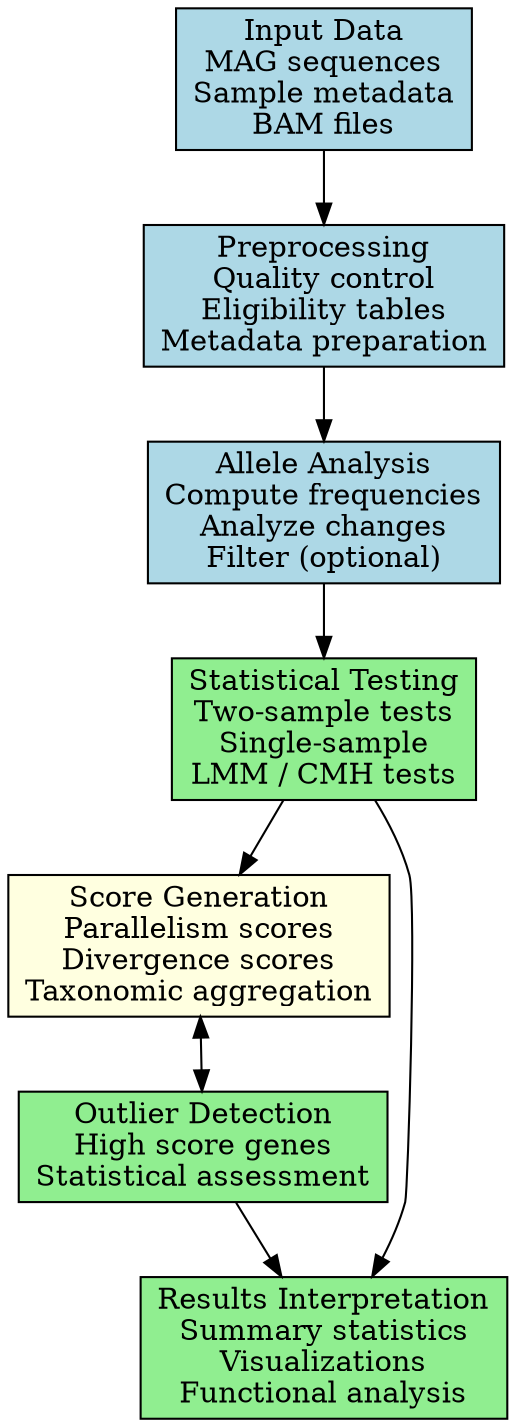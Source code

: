 digraph AlleleFlux {
  /* Nodes */
  input [label="Input Data\nMAG sequences\nSample metadata\nBAM files", shape=box, style=filled, fillcolor=lightblue];
  preproc [label="Preprocessing\nQuality control\nEligibility tables\nMetadata preparation", shape=box, style=filled, fillcolor=lightblue];
  allele [label="Allele Analysis\nCompute frequencies\nAnalyze changes\nFilter (optional)", shape=box, style=filled, fillcolor=lightblue];
  
  scores [label="Score Generation\nParallelism scores\nDivergence scores\nTaxonomic aggregation", shape=box, style=filled, fillcolor=lightyellow];
  
  stats [label="Statistical Testing\nTwo-sample tests\nSingle-sample\nLMM / CMH tests", shape=box, style=filled, fillcolor=lightgreen];
  outliers [label="Outlier Detection\nHigh score genes\nStatistical assessment", shape=box, style=filled, fillcolor=lightgreen];
  results [label="Results Interpretation\nSummary statistics\nVisualizations\nFunctional analysis", shape=box, style=filled, fillcolor=lightgreen];
  
  /* Edges */
  input -> preproc;
  preproc -> allele;
  allele -> stats;
  stats -> scores;
  scores -> outliers [dir=both];
  outliers -> results;
  stats -> results;
}
